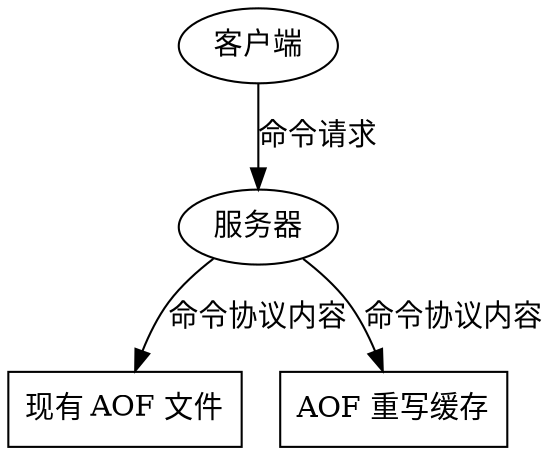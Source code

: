 digraph p {

    client [label = "客户端"];

    server [label = "服务器"];

    client -> server [label = "命令请求"];

    current_aof [label = "现有 AOF 文件", shape = record];

    aof_rewrite_buf [label = "AOF 重写缓存", shape = record];

    server -> current_aof [label = "命令协议内容"];

    server -> aof_rewrite_buf [label = "命令协议内容"];
}
